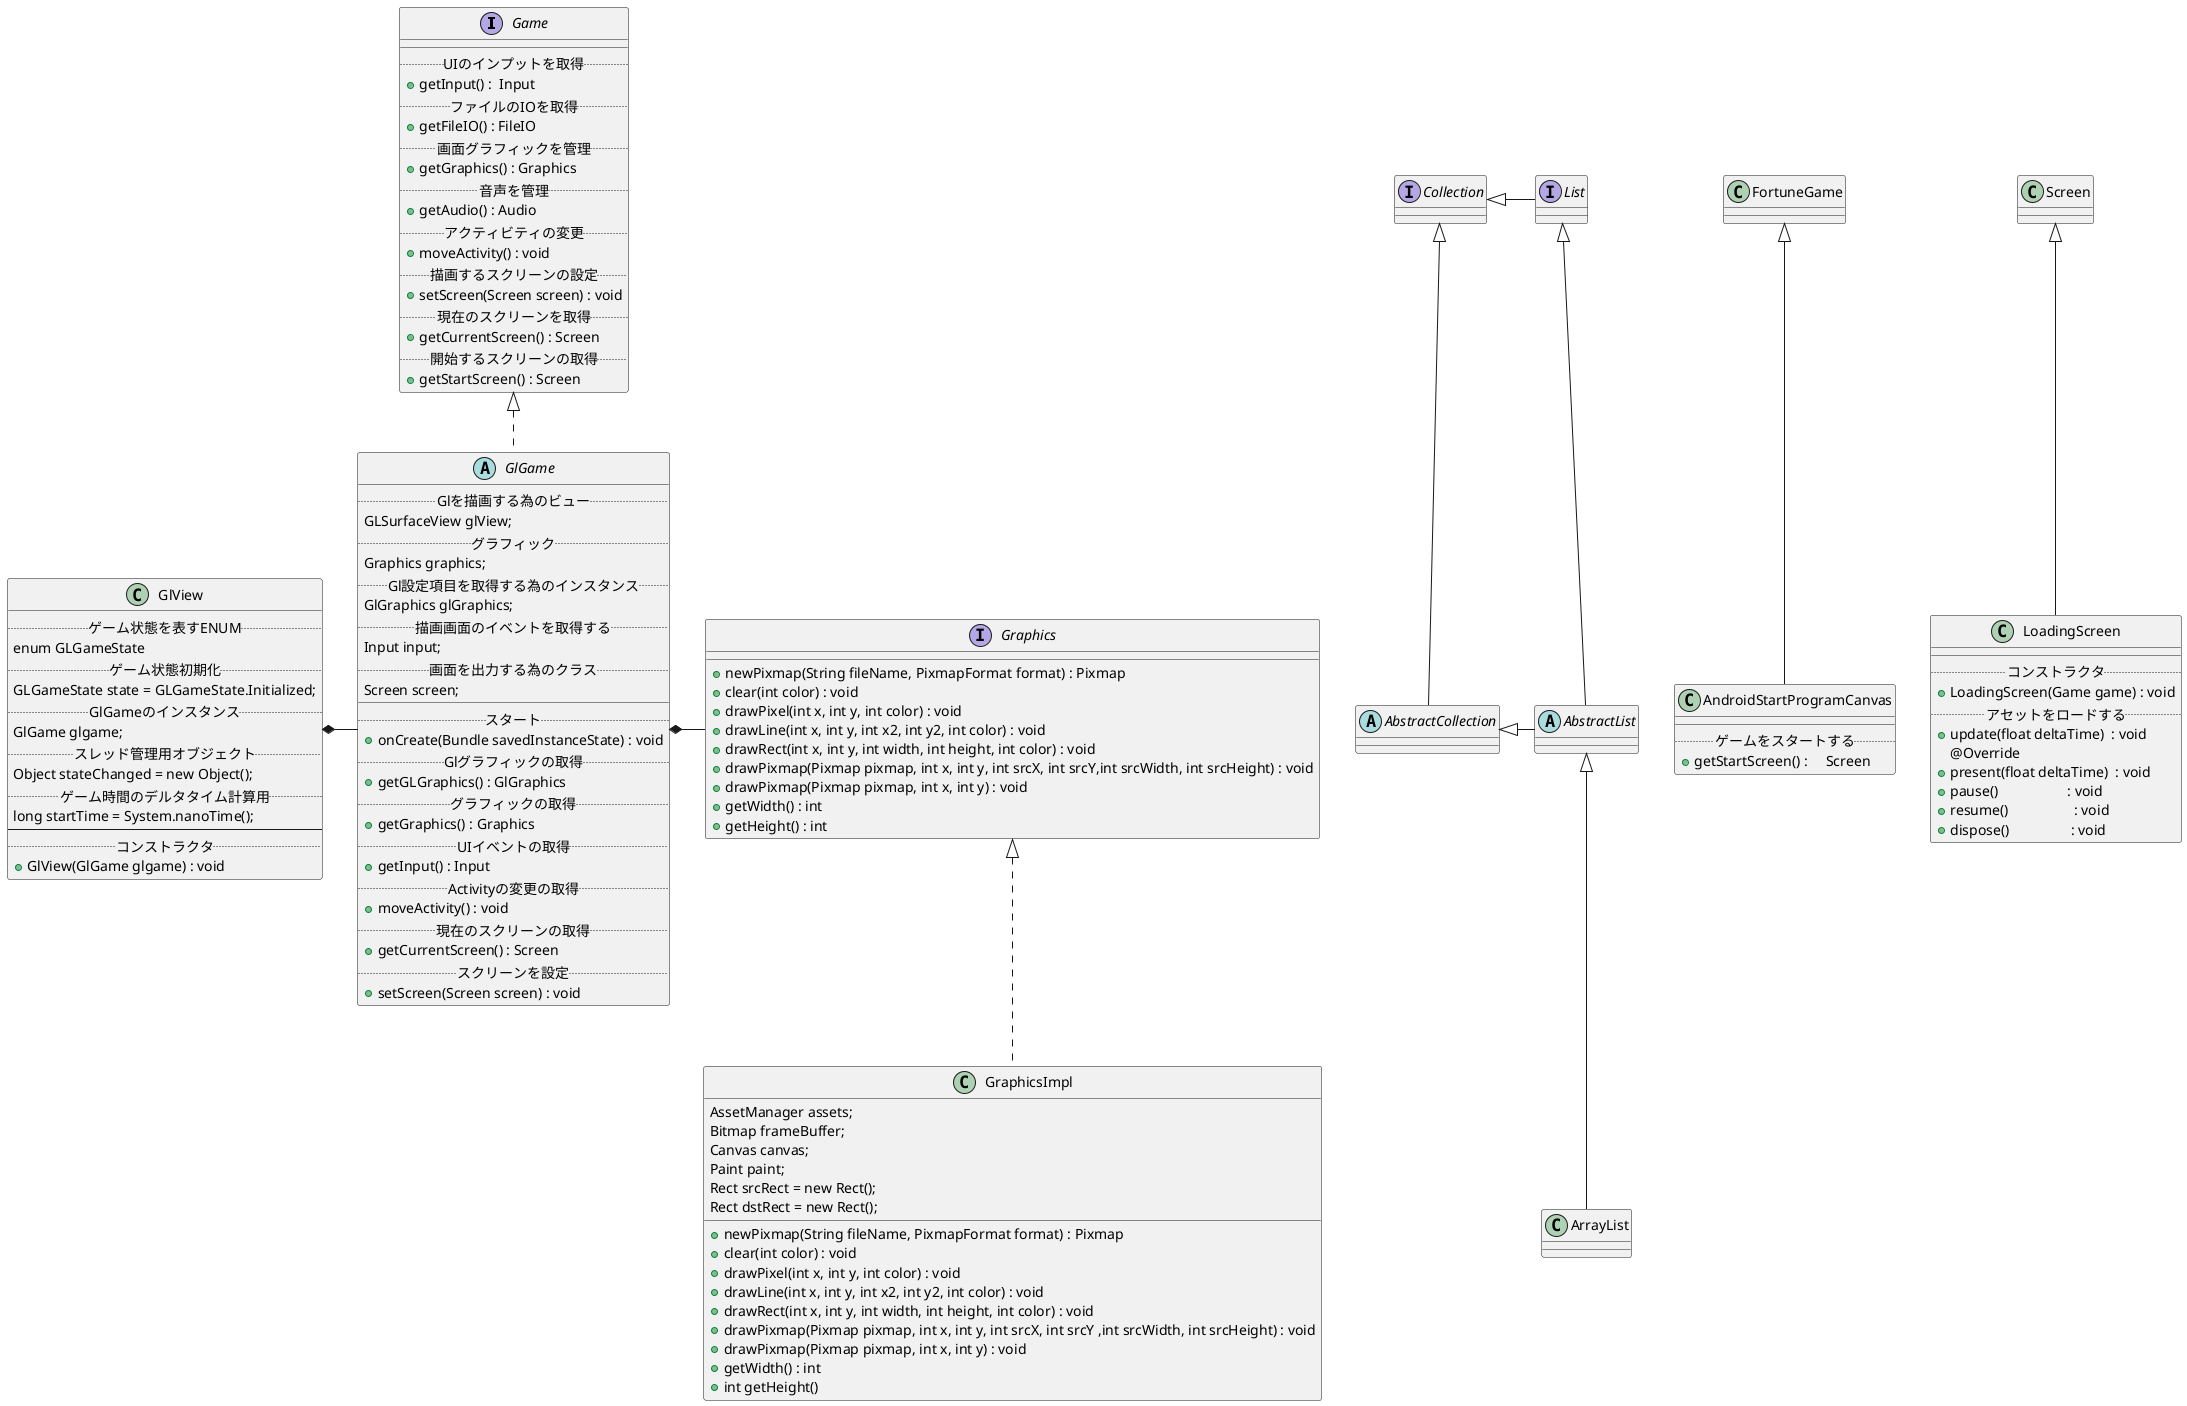 @startuml


interface Game{
    __
    .. UIのインプットを取得 ..
    + getInput() :  Input
    .. ファイルのIOを取得 ..
    + getFileIO() : FileIO
    .. 画面グラフィックを管理 ..
    + getGraphics() : Graphics
    .. 音声を管理 ..
    + getAudio() : Audio
    .. アクティビティの変更 ..
    + moveActivity() : void
    .. 描画するスクリーンの設定 ..
    + setScreen(Screen screen) : void
    .. 現在のスクリーンを取得 ..
    + getCurrentScreen() : Screen
    .. 開始するスクリーンの取得 ..
    + getStartScreen() : Screen
}

abstract class GlGame{
    .. Glを描画する為のビュー ..
    GLSurfaceView glView;
    .. グラフィック ..
    Graphics graphics;
    .. Gl設定項目を取得する為のインスタンス ..
    GlGraphics glGraphics;
    .. 描画画面のイベントを取得する ..
    Input input;
    .. 画面を出力する為のクラス ..
    Screen screen;
    __
    .. スタート ..
    + onCreate(Bundle savedInstanceState) : void
    .. Glグラフィックの取得 ..
    + getGLGraphics() : GlGraphics
    .. グラフィックの取得 ..
    + getGraphics() : Graphics
    .. UIイベントの取得 ..
    + getInput() : Input
    .. Activityの変更の取得 ..
    + moveActivity() : void
    .. 現在のスクリーンの取得 ..
    + getCurrentScreen() : Screen
    .. スクリーンを設定 ..
    + setScreen(Screen screen) : void
}

interface Graphics{
    + newPixmap(String fileName, PixmapFormat format) : Pixmap
    + clear(int color) : void
    + drawPixel(int x, int y, int color) : void
    + drawLine(int x, int y, int x2, int y2, int color) : void
    + drawRect(int x, int y, int width, int height, int color) : void
    + drawPixmap(Pixmap pixmap, int x, int y, int srcX, int srcY,int srcWidth, int srcHeight) : void
    + drawPixmap(Pixmap pixmap, int x, int y) : void
    + getWidth() : int
    + getHeight() : int
}

class GraphicsImpl {
    AssetManager assets;
    Bitmap frameBuffer;
    Canvas canvas;
    Paint paint;
    Rect srcRect = new Rect();
    Rect dstRect = new Rect();
    __
    + newPixmap(String fileName, PixmapFormat format) : Pixmap
    + clear(int color) : void
    + drawPixel(int x, int y, int color) : void
    + drawLine(int x, int y, int x2, int y2, int color) : void
    + drawRect(int x, int y, int width, int height, int color) : void
    + drawPixmap(Pixmap pixmap, int x, int y, int srcX, int srcY ,int srcWidth, int srcHeight) : void
    + drawPixmap(Pixmap pixmap, int x, int y) : void
    + getWidth() : int
    + int getHeight()
}




class GlView{
    ..ゲーム状態を表すENUM..
    enum GLGameState
    ..ゲーム状態初期化 ..
    GLGameState state = GLGameState.Initialized;
    ..GlGameのインスタンス ..
    GlGame glgame;
    ..スレッド管理用オブジェクト ..
    Object stateChanged = new Object();
    ..ゲーム時間のデルタタイム計算用 ..
    long startTime = System.nanoTime();
    --
    .. コンストラクタ ..
    + GlView(GlGame glgame) : void
}


class AndroidStartProgramCanvas extends FortuneGame{
    __
    .. ゲームをスタートする ..
    + getStartScreen() :     Screen
}


class LoadingScreen extends Screen{
    __
    .. コンストラクタ ..
    + LoadingScreen(Game game) : void
    .. アセットをロードする ..
    + update(float deltaTime)  : void
    @Override
    + present(float deltaTime)  : void
    + pause()                   : void
    + resume()                  : void
    + dispose()                 : void
}




Game <|.. GlGame
GlGame *- Graphics
GlView *- GlGame
Graphics <|.. GraphicsImpl


abstract class AbstractList
abstract AbstractCollection
interface List
interface Collection

List <|-- AbstractList
Collection <|-- AbstractCollection

Collection <|- List
AbstractCollection <|- AbstractList
AbstractList <|-- ArrayList



@enduml